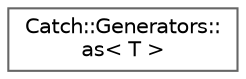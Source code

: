 digraph "Graphical Class Hierarchy"
{
 // LATEX_PDF_SIZE
  bgcolor="transparent";
  edge [fontname=Helvetica,fontsize=10,labelfontname=Helvetica,labelfontsize=10];
  node [fontname=Helvetica,fontsize=10,shape=box,height=0.2,width=0.4];
  rankdir="LR";
  Node0 [id="Node000000",label="Catch::Generators::\las\< T \>",height=0.2,width=0.4,color="grey40", fillcolor="white", style="filled",URL="$struct_catch_1_1_generators_1_1as.html",tooltip=" "];
}
